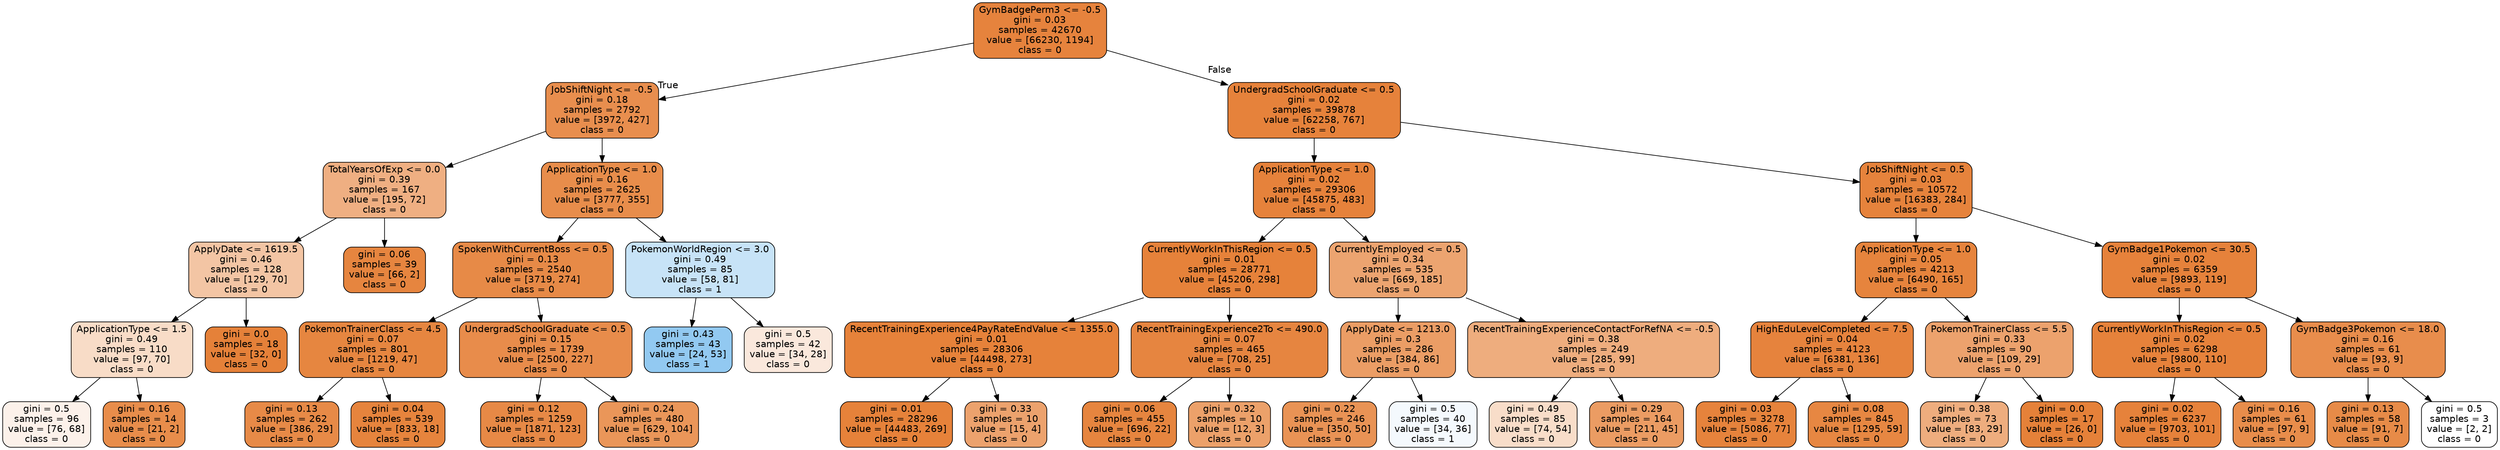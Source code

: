 digraph Tree {
node [shape=box, style="filled, rounded", color="black", fontname=helvetica] ;
edge [fontname=helvetica] ;
0 [label="GymBadgePerm3 <= -0.5\ngini = 0.03\nsamples = 42670\nvalue = [66230, 1194]\nclass = 0", fillcolor="#e58139fa"] ;
1 [label="JobShiftNight <= -0.5\ngini = 0.18\nsamples = 2792\nvalue = [3972, 427]\nclass = 0", fillcolor="#e58139e4"] ;
0 -> 1 [labeldistance=2.5, labelangle=45, headlabel="True"] ;
2 [label="TotalYearsOfExp <= 0.0\ngini = 0.39\nsamples = 167\nvalue = [195, 72]\nclass = 0", fillcolor="#e58139a1"] ;
1 -> 2 ;
3 [label="ApplyDate <= 1619.5\ngini = 0.46\nsamples = 128\nvalue = [129, 70]\nclass = 0", fillcolor="#e5813975"] ;
2 -> 3 ;
4 [label="ApplicationType <= 1.5\ngini = 0.49\nsamples = 110\nvalue = [97, 70]\nclass = 0", fillcolor="#e5813947"] ;
3 -> 4 ;
5 [label="gini = 0.5\nsamples = 96\nvalue = [76, 68]\nclass = 0", fillcolor="#e581391b"] ;
4 -> 5 ;
6 [label="gini = 0.16\nsamples = 14\nvalue = [21, 2]\nclass = 0", fillcolor="#e58139e7"] ;
4 -> 6 ;
7 [label="gini = 0.0\nsamples = 18\nvalue = [32, 0]\nclass = 0", fillcolor="#e58139ff"] ;
3 -> 7 ;
8 [label="gini = 0.06\nsamples = 39\nvalue = [66, 2]\nclass = 0", fillcolor="#e58139f7"] ;
2 -> 8 ;
9 [label="ApplicationType <= 1.0\ngini = 0.16\nsamples = 2625\nvalue = [3777, 355]\nclass = 0", fillcolor="#e58139e7"] ;
1 -> 9 ;
10 [label="SpokenWithCurrentBoss <= 0.5\ngini = 0.13\nsamples = 2540\nvalue = [3719, 274]\nclass = 0", fillcolor="#e58139ec"] ;
9 -> 10 ;
11 [label="PokemonTrainerClass <= 4.5\ngini = 0.07\nsamples = 801\nvalue = [1219, 47]\nclass = 0", fillcolor="#e58139f5"] ;
10 -> 11 ;
12 [label="gini = 0.13\nsamples = 262\nvalue = [386, 29]\nclass = 0", fillcolor="#e58139ec"] ;
11 -> 12 ;
13 [label="gini = 0.04\nsamples = 539\nvalue = [833, 18]\nclass = 0", fillcolor="#e58139f9"] ;
11 -> 13 ;
14 [label="UndergradSchoolGraduate <= 0.5\ngini = 0.15\nsamples = 1739\nvalue = [2500, 227]\nclass = 0", fillcolor="#e58139e8"] ;
10 -> 14 ;
15 [label="gini = 0.12\nsamples = 1259\nvalue = [1871, 123]\nclass = 0", fillcolor="#e58139ee"] ;
14 -> 15 ;
16 [label="gini = 0.24\nsamples = 480\nvalue = [629, 104]\nclass = 0", fillcolor="#e58139d5"] ;
14 -> 16 ;
17 [label="PokemonWorldRegion <= 3.0\ngini = 0.49\nsamples = 85\nvalue = [58, 81]\nclass = 1", fillcolor="#399de548"] ;
9 -> 17 ;
18 [label="gini = 0.43\nsamples = 43\nvalue = [24, 53]\nclass = 1", fillcolor="#399de58c"] ;
17 -> 18 ;
19 [label="gini = 0.5\nsamples = 42\nvalue = [34, 28]\nclass = 0", fillcolor="#e581392d"] ;
17 -> 19 ;
20 [label="UndergradSchoolGraduate <= 0.5\ngini = 0.02\nsamples = 39878\nvalue = [62258, 767]\nclass = 0", fillcolor="#e58139fc"] ;
0 -> 20 [labeldistance=2.5, labelangle=-45, headlabel="False"] ;
21 [label="ApplicationType <= 1.0\ngini = 0.02\nsamples = 29306\nvalue = [45875, 483]\nclass = 0", fillcolor="#e58139fc"] ;
20 -> 21 ;
22 [label="CurrentlyWorkInThisRegion <= 0.5\ngini = 0.01\nsamples = 28771\nvalue = [45206, 298]\nclass = 0", fillcolor="#e58139fd"] ;
21 -> 22 ;
23 [label="RecentTrainingExperience4PayRateEndValue <= 1355.0\ngini = 0.01\nsamples = 28306\nvalue = [44498, 273]\nclass = 0", fillcolor="#e58139fd"] ;
22 -> 23 ;
24 [label="gini = 0.01\nsamples = 28296\nvalue = [44483, 269]\nclass = 0", fillcolor="#e58139fd"] ;
23 -> 24 ;
25 [label="gini = 0.33\nsamples = 10\nvalue = [15, 4]\nclass = 0", fillcolor="#e58139bb"] ;
23 -> 25 ;
26 [label="RecentTrainingExperience2To <= 490.0\ngini = 0.07\nsamples = 465\nvalue = [708, 25]\nclass = 0", fillcolor="#e58139f6"] ;
22 -> 26 ;
27 [label="gini = 0.06\nsamples = 455\nvalue = [696, 22]\nclass = 0", fillcolor="#e58139f7"] ;
26 -> 27 ;
28 [label="gini = 0.32\nsamples = 10\nvalue = [12, 3]\nclass = 0", fillcolor="#e58139bf"] ;
26 -> 28 ;
29 [label="CurrentlyEmployed <= 0.5\ngini = 0.34\nsamples = 535\nvalue = [669, 185]\nclass = 0", fillcolor="#e58139b8"] ;
21 -> 29 ;
30 [label="ApplyDate <= 1213.0\ngini = 0.3\nsamples = 286\nvalue = [384, 86]\nclass = 0", fillcolor="#e58139c6"] ;
29 -> 30 ;
31 [label="gini = 0.22\nsamples = 246\nvalue = [350, 50]\nclass = 0", fillcolor="#e58139db"] ;
30 -> 31 ;
32 [label="gini = 0.5\nsamples = 40\nvalue = [34, 36]\nclass = 1", fillcolor="#399de50e"] ;
30 -> 32 ;
33 [label="RecentTrainingExperienceContactForRefNA <= -0.5\ngini = 0.38\nsamples = 249\nvalue = [285, 99]\nclass = 0", fillcolor="#e58139a6"] ;
29 -> 33 ;
34 [label="gini = 0.49\nsamples = 85\nvalue = [74, 54]\nclass = 0", fillcolor="#e5813945"] ;
33 -> 34 ;
35 [label="gini = 0.29\nsamples = 164\nvalue = [211, 45]\nclass = 0", fillcolor="#e58139c9"] ;
33 -> 35 ;
36 [label="JobShiftNight <= 0.5\ngini = 0.03\nsamples = 10572\nvalue = [16383, 284]\nclass = 0", fillcolor="#e58139fb"] ;
20 -> 36 ;
37 [label="ApplicationType <= 1.0\ngini = 0.05\nsamples = 4213\nvalue = [6490, 165]\nclass = 0", fillcolor="#e58139f9"] ;
36 -> 37 ;
38 [label="HighEduLevelCompleted <= 7.5\ngini = 0.04\nsamples = 4123\nvalue = [6381, 136]\nclass = 0", fillcolor="#e58139fa"] ;
37 -> 38 ;
39 [label="gini = 0.03\nsamples = 3278\nvalue = [5086, 77]\nclass = 0", fillcolor="#e58139fb"] ;
38 -> 39 ;
40 [label="gini = 0.08\nsamples = 845\nvalue = [1295, 59]\nclass = 0", fillcolor="#e58139f3"] ;
38 -> 40 ;
41 [label="PokemonTrainerClass <= 5.5\ngini = 0.33\nsamples = 90\nvalue = [109, 29]\nclass = 0", fillcolor="#e58139bb"] ;
37 -> 41 ;
42 [label="gini = 0.38\nsamples = 73\nvalue = [83, 29]\nclass = 0", fillcolor="#e58139a6"] ;
41 -> 42 ;
43 [label="gini = 0.0\nsamples = 17\nvalue = [26, 0]\nclass = 0", fillcolor="#e58139ff"] ;
41 -> 43 ;
44 [label="GymBadge1Pokemon <= 30.5\ngini = 0.02\nsamples = 6359\nvalue = [9893, 119]\nclass = 0", fillcolor="#e58139fc"] ;
36 -> 44 ;
45 [label="CurrentlyWorkInThisRegion <= 0.5\ngini = 0.02\nsamples = 6298\nvalue = [9800, 110]\nclass = 0", fillcolor="#e58139fc"] ;
44 -> 45 ;
46 [label="gini = 0.02\nsamples = 6237\nvalue = [9703, 101]\nclass = 0", fillcolor="#e58139fc"] ;
45 -> 46 ;
47 [label="gini = 0.16\nsamples = 61\nvalue = [97, 9]\nclass = 0", fillcolor="#e58139e7"] ;
45 -> 47 ;
48 [label="GymBadge3Pokemon <= 18.0\ngini = 0.16\nsamples = 61\nvalue = [93, 9]\nclass = 0", fillcolor="#e58139e6"] ;
44 -> 48 ;
49 [label="gini = 0.13\nsamples = 58\nvalue = [91, 7]\nclass = 0", fillcolor="#e58139eb"] ;
48 -> 49 ;
50 [label="gini = 0.5\nsamples = 3\nvalue = [2, 2]\nclass = 0", fillcolor="#e5813900"] ;
48 -> 50 ;
}